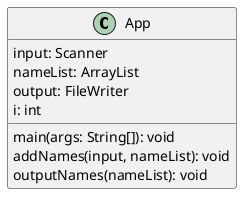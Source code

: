 @startuml

class App {
    input: Scanner
    nameList: ArrayList
    output: FileWriter
    i: int

    {method} main(args: String[]): void
    {method} addNames(input, nameList): void
    {method} outputNames(nameList): void
}

@enduml